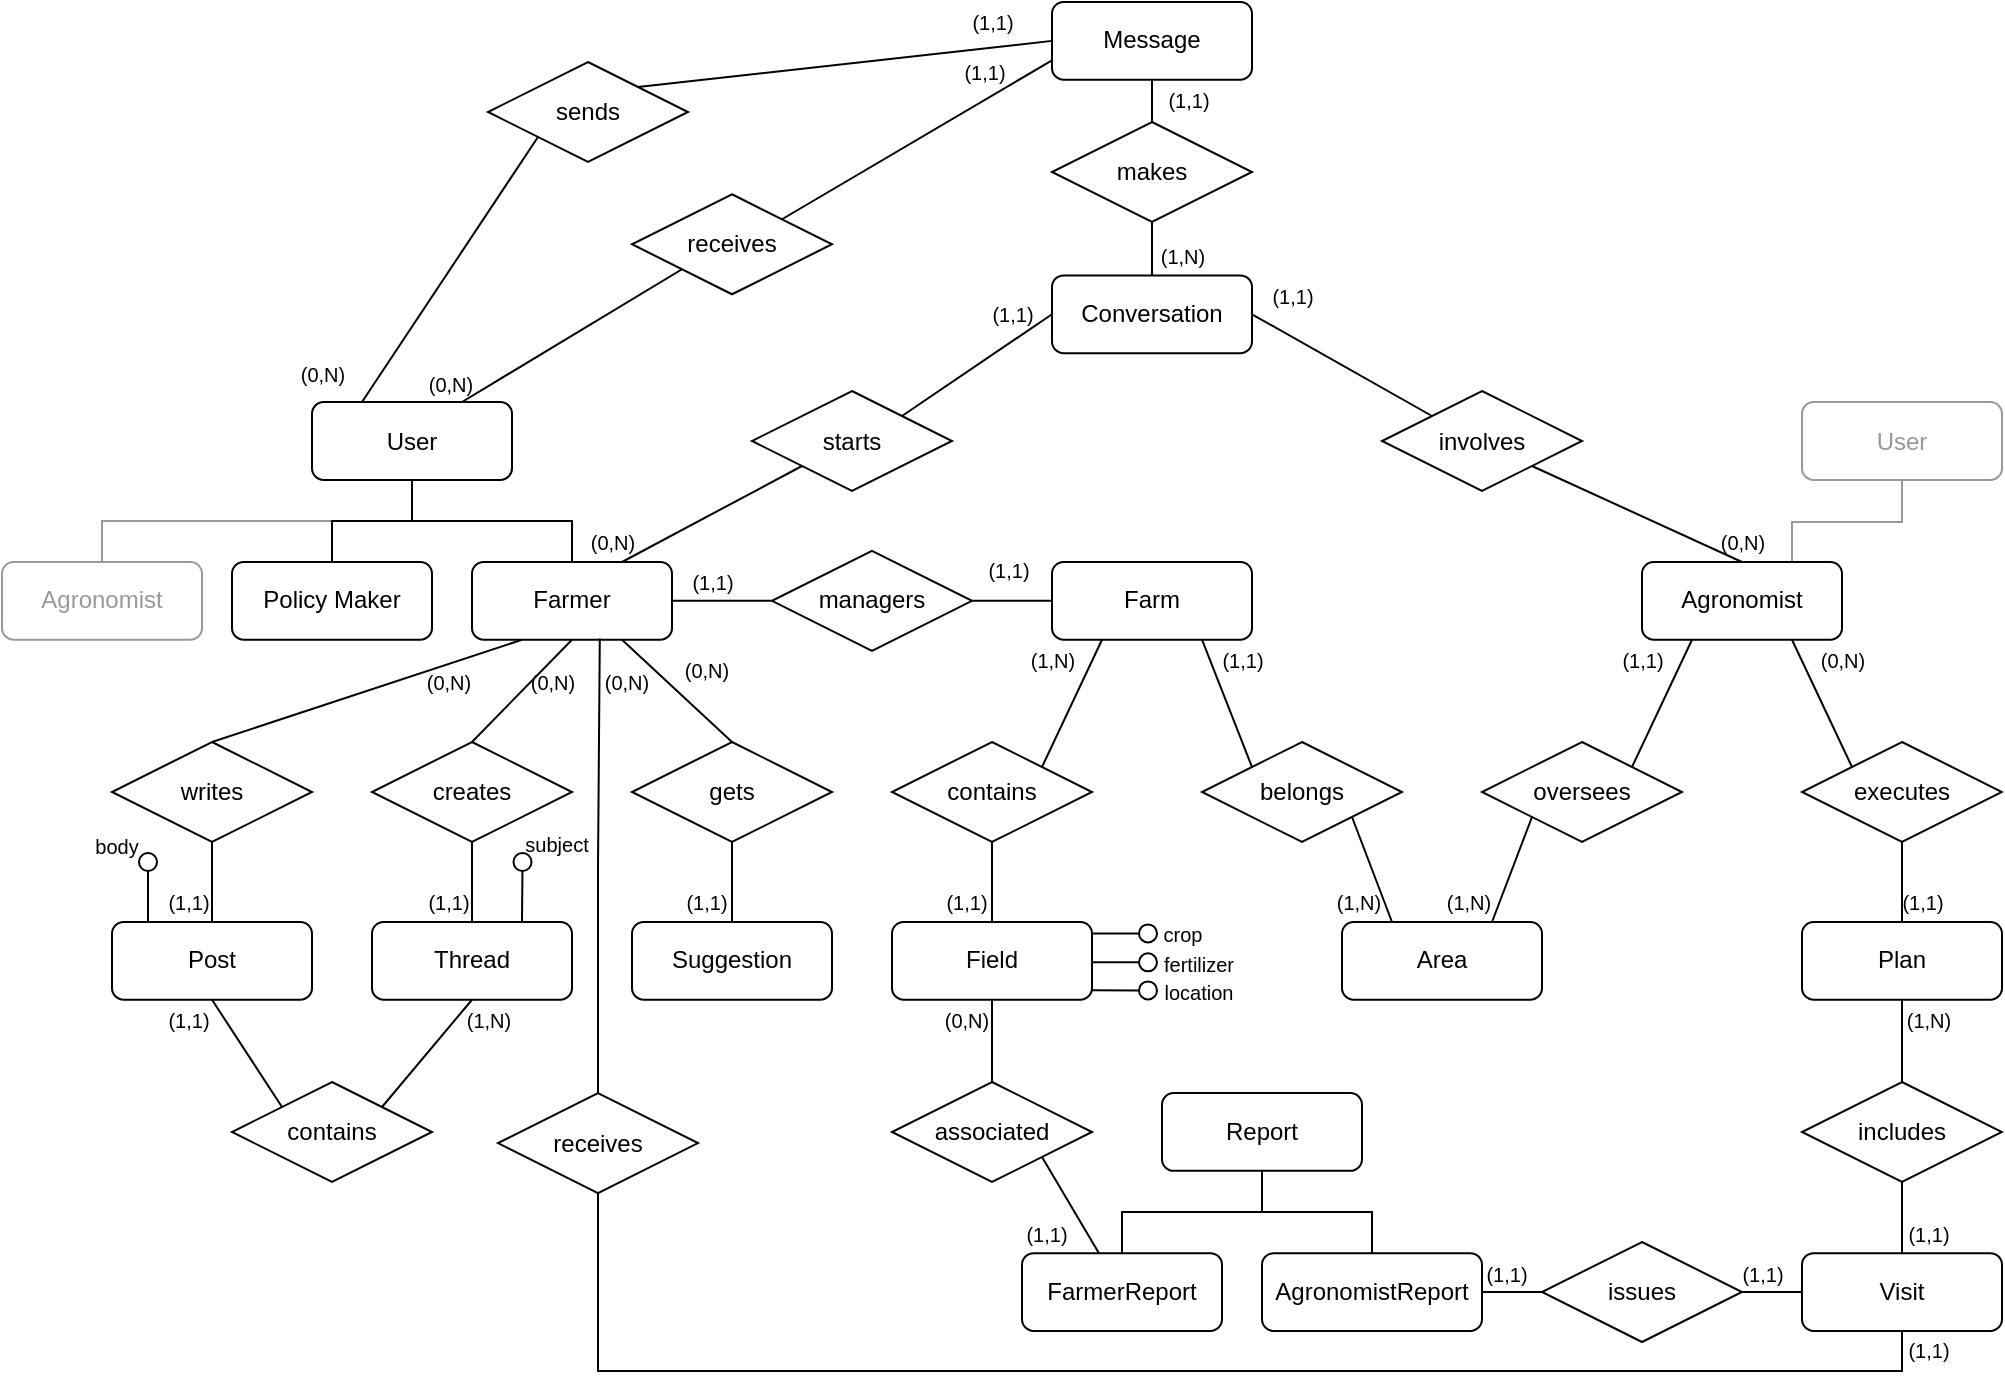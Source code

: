 <mxfile version="16.2.4" type="device"><diagram id="R2lEEEUBdFMjLlhIrx00" name="Page-1"><mxGraphModel dx="738" dy="392" grid="1" gridSize="10" guides="1" tooltips="1" connect="1" arrows="1" fold="1" page="1" pageScale="1" pageWidth="850" pageHeight="1100" math="0" shadow="0" extFonts="Permanent Marker^https://fonts.googleapis.com/css?family=Permanent+Marker"><root><mxCell id="0"/><mxCell id="1" parent="0"/><mxCell id="obGvHLGeZ5eo1tl5hsYv-58" style="edgeStyle=none;rounded=0;orthogonalLoop=1;jettySize=auto;html=1;exitX=1;exitY=0;exitDx=0;exitDy=0;entryX=0;entryY=0.5;entryDx=0;entryDy=0;fontSize=14;endArrow=none;endFill=0;" parent="1" source="obGvHLGeZ5eo1tl5hsYv-5" target="obGvHLGeZ5eo1tl5hsYv-16" edge="1"><mxGeometry relative="1" as="geometry"/></mxCell><mxCell id="obGvHLGeZ5eo1tl5hsYv-5" value="sends" style="shape=rhombus;perimeter=rhombusPerimeter;whiteSpace=wrap;html=1;align=center;rounded=0;" parent="1" vertex="1"><mxGeometry x="260" y="50" width="100" height="50" as="geometry"/></mxCell><mxCell id="obGvHLGeZ5eo1tl5hsYv-13" value="Policy Maker" style="rounded=1;whiteSpace=wrap;html=1;strokeWidth=1;" parent="1" vertex="1"><mxGeometry x="132" y="300" width="100" height="38.87" as="geometry"/></mxCell><mxCell id="obGvHLGeZ5eo1tl5hsYv-49" style="rounded=0;orthogonalLoop=1;jettySize=auto;html=1;exitX=0.25;exitY=1;exitDx=0;exitDy=0;entryX=0.5;entryY=0;entryDx=0;entryDy=0;fontSize=14;endArrow=none;endFill=0;" parent="1" source="obGvHLGeZ5eo1tl5hsYv-14" target="obGvHLGeZ5eo1tl5hsYv-45" edge="1"><mxGeometry relative="1" as="geometry"/></mxCell><mxCell id="obGvHLGeZ5eo1tl5hsYv-51" style="edgeStyle=none;rounded=0;orthogonalLoop=1;jettySize=auto;html=1;exitX=0.5;exitY=1;exitDx=0;exitDy=0;entryX=0.5;entryY=0;entryDx=0;entryDy=0;fontSize=14;endArrow=none;endFill=0;" parent="1" source="obGvHLGeZ5eo1tl5hsYv-14" target="obGvHLGeZ5eo1tl5hsYv-43" edge="1"><mxGeometry relative="1" as="geometry"/></mxCell><mxCell id="obGvHLGeZ5eo1tl5hsYv-55" style="edgeStyle=none;rounded=0;orthogonalLoop=1;jettySize=auto;html=1;exitX=0.75;exitY=1;exitDx=0;exitDy=0;entryX=0.5;entryY=0;entryDx=0;entryDy=0;fontSize=14;endArrow=none;endFill=0;" parent="1" source="obGvHLGeZ5eo1tl5hsYv-14" target="obGvHLGeZ5eo1tl5hsYv-44" edge="1"><mxGeometry relative="1" as="geometry"/></mxCell><mxCell id="obGvHLGeZ5eo1tl5hsYv-62" style="edgeStyle=none;rounded=0;orthogonalLoop=1;jettySize=auto;html=1;exitX=0.75;exitY=0;exitDx=0;exitDy=0;entryX=0;entryY=1;entryDx=0;entryDy=0;fontSize=14;endArrow=none;endFill=0;" parent="1" source="obGvHLGeZ5eo1tl5hsYv-14" target="obGvHLGeZ5eo1tl5hsYv-61" edge="1"><mxGeometry relative="1" as="geometry"/></mxCell><mxCell id="obGvHLGeZ5eo1tl5hsYv-68" style="edgeStyle=none;rounded=0;orthogonalLoop=1;jettySize=auto;html=1;exitX=1;exitY=0.5;exitDx=0;exitDy=0;entryX=0;entryY=0.5;entryDx=0;entryDy=0;fontSize=14;endArrow=none;endFill=0;" parent="1" source="obGvHLGeZ5eo1tl5hsYv-14" target="obGvHLGeZ5eo1tl5hsYv-67" edge="1"><mxGeometry relative="1" as="geometry"/></mxCell><mxCell id="obGvHLGeZ5eo1tl5hsYv-14" value="Farmer" style="rounded=1;whiteSpace=wrap;html=1;strokeWidth=1;" parent="1" vertex="1"><mxGeometry x="252" y="300" width="100" height="38.87" as="geometry"/></mxCell><mxCell id="obGvHLGeZ5eo1tl5hsYv-57" style="edgeStyle=none;rounded=0;orthogonalLoop=1;jettySize=auto;html=1;exitX=0.25;exitY=0;exitDx=0;exitDy=0;entryX=0;entryY=1;entryDx=0;entryDy=0;fontSize=14;endArrow=none;endFill=0;" parent="1" source="obGvHLGeZ5eo1tl5hsYv-15" target="obGvHLGeZ5eo1tl5hsYv-5" edge="1"><mxGeometry relative="1" as="geometry"/></mxCell><mxCell id="obGvHLGeZ5eo1tl5hsYv-59" style="edgeStyle=none;rounded=0;orthogonalLoop=1;jettySize=auto;html=1;exitX=0.75;exitY=0;exitDx=0;exitDy=0;entryX=0;entryY=1;entryDx=0;entryDy=0;fontSize=14;endArrow=none;endFill=0;" parent="1" source="obGvHLGeZ5eo1tl5hsYv-15" target="obGvHLGeZ5eo1tl5hsYv-32" edge="1"><mxGeometry relative="1" as="geometry"/></mxCell><mxCell id="obGvHLGeZ5eo1tl5hsYv-15" value="User" style="rounded=1;whiteSpace=wrap;html=1;strokeWidth=1;" parent="1" vertex="1"><mxGeometry x="172" y="220" width="100" height="39" as="geometry"/></mxCell><mxCell id="obGvHLGeZ5eo1tl5hsYv-65" style="edgeStyle=none;rounded=0;orthogonalLoop=1;jettySize=auto;html=1;exitX=0.5;exitY=1;exitDx=0;exitDy=0;entryX=0.5;entryY=0;entryDx=0;entryDy=0;fontSize=14;endArrow=none;endFill=0;" parent="1" source="obGvHLGeZ5eo1tl5hsYv-16" target="obGvHLGeZ5eo1tl5hsYv-64" edge="1"><mxGeometry relative="1" as="geometry"/></mxCell><mxCell id="obGvHLGeZ5eo1tl5hsYv-16" value="Message" style="rounded=1;whiteSpace=wrap;html=1;strokeWidth=1;" parent="1" vertex="1"><mxGeometry x="542" y="20.0" width="100" height="38.87" as="geometry"/></mxCell><mxCell id="obGvHLGeZ5eo1tl5hsYv-86" style="edgeStyle=none;rounded=0;orthogonalLoop=1;jettySize=auto;html=1;exitX=1;exitY=0.5;exitDx=0;exitDy=0;entryX=0;entryY=0;entryDx=0;entryDy=0;fontSize=14;endArrow=none;endFill=0;" parent="1" source="obGvHLGeZ5eo1tl5hsYv-17" target="obGvHLGeZ5eo1tl5hsYv-33" edge="1"><mxGeometry relative="1" as="geometry"/></mxCell><mxCell id="obGvHLGeZ5eo1tl5hsYv-17" value="Conversation" style="rounded=1;whiteSpace=wrap;html=1;strokeWidth=1;" parent="1" vertex="1"><mxGeometry x="542" y="156.695" width="100" height="38.87" as="geometry"/></mxCell><mxCell id="obGvHLGeZ5eo1tl5hsYv-70" style="edgeStyle=none;rounded=0;orthogonalLoop=1;jettySize=auto;html=1;exitX=0.75;exitY=1;exitDx=0;exitDy=0;entryX=0;entryY=0;entryDx=0;entryDy=0;fontSize=14;endArrow=none;endFill=0;" parent="1" source="obGvHLGeZ5eo1tl5hsYv-18" target="obGvHLGeZ5eo1tl5hsYv-38" edge="1"><mxGeometry relative="1" as="geometry"/></mxCell><mxCell id="obGvHLGeZ5eo1tl5hsYv-72" style="edgeStyle=none;rounded=0;orthogonalLoop=1;jettySize=auto;html=1;exitX=0.25;exitY=1;exitDx=0;exitDy=0;entryX=1;entryY=0;entryDx=0;entryDy=0;fontSize=14;endArrow=none;endFill=0;" parent="1" source="obGvHLGeZ5eo1tl5hsYv-18" target="obGvHLGeZ5eo1tl5hsYv-41" edge="1"><mxGeometry relative="1" as="geometry"/></mxCell><mxCell id="obGvHLGeZ5eo1tl5hsYv-18" value="Farm" style="rounded=1;whiteSpace=wrap;html=1;strokeWidth=1;" parent="1" vertex="1"><mxGeometry x="542" y="300" width="100" height="38.87" as="geometry"/></mxCell><mxCell id="obGvHLGeZ5eo1tl5hsYv-91" value="" style="edgeStyle=none;rounded=0;orthogonalLoop=1;jettySize=auto;html=1;fontSize=14;endArrow=none;endFill=0;entryX=0.5;entryY=1;entryDx=0;entryDy=0;" parent="1" source="obGvHLGeZ5eo1tl5hsYv-19" target="obGvHLGeZ5eo1tl5hsYv-44" edge="1"><mxGeometry relative="1" as="geometry"/></mxCell><mxCell id="obGvHLGeZ5eo1tl5hsYv-19" value="Suggestion" style="rounded=1;whiteSpace=wrap;html=1;strokeWidth=1;" parent="1" vertex="1"><mxGeometry x="332" y="480" width="100" height="38.87" as="geometry"/></mxCell><mxCell id="1xcKWh2bM9oHmt0mr7ft-13" style="edgeStyle=orthogonalEdgeStyle;rounded=0;orthogonalLoop=1;jettySize=auto;html=1;exitX=0.75;exitY=0;exitDx=0;exitDy=0;endArrow=oval;endFill=0;endSize=9;" parent="1" source="obGvHLGeZ5eo1tl5hsYv-20" edge="1"><mxGeometry relative="1" as="geometry"><mxPoint x="277.25" y="450" as="targetPoint"/></mxGeometry></mxCell><mxCell id="obGvHLGeZ5eo1tl5hsYv-20" value="Thread" style="rounded=1;whiteSpace=wrap;html=1;strokeWidth=1;" parent="1" vertex="1"><mxGeometry x="202" y="480" width="100" height="38.87" as="geometry"/></mxCell><mxCell id="obGvHLGeZ5eo1tl5hsYv-52" style="edgeStyle=none;rounded=0;orthogonalLoop=1;jettySize=auto;html=1;exitX=0.5;exitY=1;exitDx=0;exitDy=0;entryX=0;entryY=0;entryDx=0;entryDy=0;fontSize=14;endArrow=none;endFill=0;" parent="1" source="obGvHLGeZ5eo1tl5hsYv-21" target="obGvHLGeZ5eo1tl5hsYv-46" edge="1"><mxGeometry relative="1" as="geometry"/></mxCell><mxCell id="1xcKWh2bM9oHmt0mr7ft-10" style="edgeStyle=orthogonalEdgeStyle;rounded=0;orthogonalLoop=1;jettySize=auto;html=1;exitX=0.136;exitY=0.031;exitDx=0;exitDy=0;endArrow=oval;endFill=0;endSize=9;exitPerimeter=0;" parent="1" source="obGvHLGeZ5eo1tl5hsYv-21" edge="1"><mxGeometry relative="1" as="geometry"><mxPoint x="90" y="450" as="targetPoint"/></mxGeometry></mxCell><mxCell id="obGvHLGeZ5eo1tl5hsYv-21" value="Post" style="rounded=1;whiteSpace=wrap;html=1;strokeWidth=1;" parent="1" vertex="1"><mxGeometry x="72" y="480" width="100" height="38.87" as="geometry"/></mxCell><mxCell id="obGvHLGeZ5eo1tl5hsYv-74" style="edgeStyle=none;rounded=0;orthogonalLoop=1;jettySize=auto;html=1;exitX=0.5;exitY=1;exitDx=0;exitDy=0;fontSize=14;endArrow=none;endFill=0;" parent="1" source="obGvHLGeZ5eo1tl5hsYv-22" target="obGvHLGeZ5eo1tl5hsYv-42" edge="1"><mxGeometry relative="1" as="geometry"/></mxCell><mxCell id="1xcKWh2bM9oHmt0mr7ft-2" style="edgeStyle=orthogonalEdgeStyle;rounded=0;orthogonalLoop=1;jettySize=auto;html=1;exitX=1;exitY=0.25;exitDx=0;exitDy=0;endArrow=oval;endFill=0;endSize=9;" parent="1" edge="1"><mxGeometry relative="1" as="geometry"><mxPoint x="590.0" y="486.043" as="targetPoint"/><mxPoint x="562" y="485.717" as="sourcePoint"/></mxGeometry></mxCell><mxCell id="1xcKWh2bM9oHmt0mr7ft-3" style="edgeStyle=orthogonalEdgeStyle;rounded=0;orthogonalLoop=1;jettySize=auto;html=1;exitX=1;exitY=0.75;exitDx=0;exitDy=0;endArrow=oval;endFill=0;endSize=9;" parent="1" edge="1"><mxGeometry relative="1" as="geometry"><mxPoint x="590.0" y="500.174" as="targetPoint"/><mxPoint x="562" y="500.152" as="sourcePoint"/></mxGeometry></mxCell><mxCell id="1xcKWh2bM9oHmt0mr7ft-16" style="edgeStyle=orthogonalEdgeStyle;rounded=0;orthogonalLoop=1;jettySize=auto;html=1;exitX=1;exitY=0.75;exitDx=0;exitDy=0;endArrow=oval;endFill=0;endSize=9;" parent="1" edge="1"><mxGeometry relative="1" as="geometry"><mxPoint x="562" y="514.152" as="sourcePoint"/><mxPoint x="590" y="514" as="targetPoint"/></mxGeometry></mxCell><mxCell id="obGvHLGeZ5eo1tl5hsYv-22" value="Field" style="rounded=1;whiteSpace=wrap;html=1;strokeWidth=1;" parent="1" vertex="1"><mxGeometry x="462" y="480" width="100" height="38.87" as="geometry"/></mxCell><mxCell id="obGvHLGeZ5eo1tl5hsYv-76" style="edgeStyle=orthogonalEdgeStyle;rounded=0;orthogonalLoop=1;jettySize=auto;html=1;exitX=0.5;exitY=1;exitDx=0;exitDy=0;entryX=0.5;entryY=0;entryDx=0;entryDy=0;fontSize=14;endArrow=none;endFill=0;" parent="1" source="obGvHLGeZ5eo1tl5hsYv-23" target="obGvHLGeZ5eo1tl5hsYv-28" edge="1"><mxGeometry relative="1" as="geometry"/></mxCell><mxCell id="obGvHLGeZ5eo1tl5hsYv-77" style="edgeStyle=orthogonalEdgeStyle;rounded=0;orthogonalLoop=1;jettySize=auto;html=1;exitX=0.5;exitY=1;exitDx=0;exitDy=0;entryX=0.5;entryY=0;entryDx=0;entryDy=0;fontSize=14;endArrow=none;endFill=0;" parent="1" source="obGvHLGeZ5eo1tl5hsYv-23" target="obGvHLGeZ5eo1tl5hsYv-29" edge="1"><mxGeometry relative="1" as="geometry"/></mxCell><mxCell id="obGvHLGeZ5eo1tl5hsYv-23" value="Report" style="rounded=1;whiteSpace=wrap;html=1;strokeWidth=1;" parent="1" vertex="1"><mxGeometry x="597" y="565.56" width="100" height="38.87" as="geometry"/></mxCell><mxCell id="obGvHLGeZ5eo1tl5hsYv-84" style="edgeStyle=none;rounded=0;orthogonalLoop=1;jettySize=auto;html=1;exitX=0.75;exitY=0;exitDx=0;exitDy=0;entryX=0;entryY=1;entryDx=0;entryDy=0;fontSize=14;endArrow=none;endFill=0;" parent="1" source="obGvHLGeZ5eo1tl5hsYv-24" target="obGvHLGeZ5eo1tl5hsYv-34" edge="1"><mxGeometry relative="1" as="geometry"/></mxCell><mxCell id="obGvHLGeZ5eo1tl5hsYv-24" value="Area" style="rounded=1;whiteSpace=wrap;html=1;strokeWidth=1;" parent="1" vertex="1"><mxGeometry x="687" y="480" width="100" height="38.87" as="geometry"/></mxCell><mxCell id="obGvHLGeZ5eo1tl5hsYv-82" style="edgeStyle=none;rounded=0;orthogonalLoop=1;jettySize=auto;html=1;exitX=0.75;exitY=1;exitDx=0;exitDy=0;entryX=0;entryY=0;entryDx=0;entryDy=0;fontSize=14;endArrow=none;endFill=0;" parent="1" source="obGvHLGeZ5eo1tl5hsYv-25" target="obGvHLGeZ5eo1tl5hsYv-35" edge="1"><mxGeometry relative="1" as="geometry"/></mxCell><mxCell id="obGvHLGeZ5eo1tl5hsYv-95" style="edgeStyle=orthogonalEdgeStyle;rounded=0;orthogonalLoop=1;jettySize=auto;html=1;exitX=0.75;exitY=0;exitDx=0;exitDy=0;entryX=0.5;entryY=1;entryDx=0;entryDy=0;fontSize=14;fontColor=#999999;endArrow=none;endFill=0;strokeColor=#999999;" parent="1" source="obGvHLGeZ5eo1tl5hsYv-25" target="obGvHLGeZ5eo1tl5hsYv-94" edge="1"><mxGeometry relative="1" as="geometry"><Array as="points"><mxPoint x="912" y="280"/><mxPoint x="967" y="280"/></Array></mxGeometry></mxCell><mxCell id="obGvHLGeZ5eo1tl5hsYv-25" value="Agronomist" style="rounded=1;whiteSpace=wrap;html=1;strokeWidth=1;" parent="1" vertex="1"><mxGeometry x="837" y="300" width="100" height="38.87" as="geometry"/></mxCell><mxCell id="obGvHLGeZ5eo1tl5hsYv-80" style="edgeStyle=none;rounded=0;orthogonalLoop=1;jettySize=auto;html=1;exitX=0.5;exitY=1;exitDx=0;exitDy=0;entryX=0.5;entryY=0;entryDx=0;entryDy=0;fontSize=14;endArrow=none;endFill=0;" parent="1" source="obGvHLGeZ5eo1tl5hsYv-26" target="obGvHLGeZ5eo1tl5hsYv-36" edge="1"><mxGeometry relative="1" as="geometry"/></mxCell><mxCell id="obGvHLGeZ5eo1tl5hsYv-26" value="Plan" style="rounded=1;whiteSpace=wrap;html=1;strokeWidth=1;" parent="1" vertex="1"><mxGeometry x="917" y="480" width="100" height="38.87" as="geometry"/></mxCell><mxCell id="obGvHLGeZ5eo1tl5hsYv-112" style="edgeStyle=orthogonalEdgeStyle;rounded=0;orthogonalLoop=1;jettySize=auto;html=1;exitX=0.5;exitY=0;exitDx=0;exitDy=0;entryX=0.639;entryY=0.985;entryDx=0;entryDy=0;entryPerimeter=0;fontSize=10;fontColor=#000000;endArrow=none;endFill=0;strokeColor=#000000;startArrow=none;" parent="1" source="obGvHLGeZ5eo1tl5hsYv-113" target="obGvHLGeZ5eo1tl5hsYv-14" edge="1"><mxGeometry relative="1" as="geometry"/></mxCell><mxCell id="obGvHLGeZ5eo1tl5hsYv-27" value="Visit" style="rounded=1;whiteSpace=wrap;html=1;strokeWidth=1;" parent="1" vertex="1"><mxGeometry x="917" y="645.57" width="100" height="38.87" as="geometry"/></mxCell><mxCell id="obGvHLGeZ5eo1tl5hsYv-28" value="FarmerReport" style="rounded=1;whiteSpace=wrap;html=1;strokeWidth=1;" parent="1" vertex="1"><mxGeometry x="527" y="645.57" width="100" height="38.87" as="geometry"/></mxCell><mxCell id="obGvHLGeZ5eo1tl5hsYv-78" style="rounded=0;orthogonalLoop=1;jettySize=auto;html=1;exitX=1;exitY=0.5;exitDx=0;exitDy=0;entryX=0;entryY=0.5;entryDx=0;entryDy=0;fontSize=14;endArrow=none;endFill=0;" parent="1" source="obGvHLGeZ5eo1tl5hsYv-29" target="obGvHLGeZ5eo1tl5hsYv-37" edge="1"><mxGeometry relative="1" as="geometry"/></mxCell><mxCell id="obGvHLGeZ5eo1tl5hsYv-29" value="AgronomistReport" style="rounded=1;whiteSpace=wrap;html=1;strokeWidth=1;" parent="1" vertex="1"><mxGeometry x="647" y="645.57" width="110" height="38.87" as="geometry"/></mxCell><mxCell id="obGvHLGeZ5eo1tl5hsYv-60" style="edgeStyle=none;rounded=0;orthogonalLoop=1;jettySize=auto;html=1;exitX=1;exitY=0;exitDx=0;exitDy=0;entryX=0;entryY=0.75;entryDx=0;entryDy=0;fontSize=14;endArrow=none;endFill=0;" parent="1" source="obGvHLGeZ5eo1tl5hsYv-32" target="obGvHLGeZ5eo1tl5hsYv-16" edge="1"><mxGeometry relative="1" as="geometry"/></mxCell><mxCell id="obGvHLGeZ5eo1tl5hsYv-32" value="receives" style="shape=rhombus;perimeter=rhombusPerimeter;whiteSpace=wrap;html=1;align=center;rounded=0;" parent="1" vertex="1"><mxGeometry x="332" y="116.13" width="100" height="50" as="geometry"/></mxCell><mxCell id="obGvHLGeZ5eo1tl5hsYv-87" style="edgeStyle=none;rounded=0;orthogonalLoop=1;jettySize=auto;html=1;exitX=1;exitY=1;exitDx=0;exitDy=0;entryX=0.5;entryY=0;entryDx=0;entryDy=0;fontSize=14;endArrow=none;endFill=0;" parent="1" source="obGvHLGeZ5eo1tl5hsYv-33" target="obGvHLGeZ5eo1tl5hsYv-25" edge="1"><mxGeometry relative="1" as="geometry"/></mxCell><mxCell id="obGvHLGeZ5eo1tl5hsYv-33" value="involves" style="shape=rhombus;perimeter=rhombusPerimeter;whiteSpace=wrap;html=1;align=center;rounded=0;" parent="1" vertex="1"><mxGeometry x="707" y="214.5" width="100" height="50" as="geometry"/></mxCell><mxCell id="obGvHLGeZ5eo1tl5hsYv-85" style="edgeStyle=none;rounded=0;orthogonalLoop=1;jettySize=auto;html=1;exitX=1;exitY=0;exitDx=0;exitDy=0;entryX=0.25;entryY=1;entryDx=0;entryDy=0;fontSize=14;endArrow=none;endFill=0;" parent="1" source="obGvHLGeZ5eo1tl5hsYv-34" target="obGvHLGeZ5eo1tl5hsYv-25" edge="1"><mxGeometry relative="1" as="geometry"/></mxCell><mxCell id="obGvHLGeZ5eo1tl5hsYv-34" value="oversees" style="shape=rhombus;perimeter=rhombusPerimeter;whiteSpace=wrap;html=1;align=center;rounded=0;" parent="1" vertex="1"><mxGeometry x="757" y="390" width="100" height="50" as="geometry"/></mxCell><mxCell id="obGvHLGeZ5eo1tl5hsYv-83" style="edgeStyle=none;rounded=0;orthogonalLoop=1;jettySize=auto;html=1;fontSize=14;endArrow=none;endFill=0;entryX=0.5;entryY=0;entryDx=0;entryDy=0;" parent="1" source="obGvHLGeZ5eo1tl5hsYv-35" target="obGvHLGeZ5eo1tl5hsYv-26" edge="1"><mxGeometry relative="1" as="geometry"/></mxCell><mxCell id="obGvHLGeZ5eo1tl5hsYv-35" value="executes" style="shape=rhombus;perimeter=rhombusPerimeter;whiteSpace=wrap;html=1;align=center;rounded=0;" parent="1" vertex="1"><mxGeometry x="917" y="390" width="100" height="50" as="geometry"/></mxCell><mxCell id="obGvHLGeZ5eo1tl5hsYv-81" style="edgeStyle=none;rounded=0;orthogonalLoop=1;jettySize=auto;html=1;exitX=0.5;exitY=1;exitDx=0;exitDy=0;fontSize=14;endArrow=none;endFill=0;" parent="1" source="obGvHLGeZ5eo1tl5hsYv-36" target="obGvHLGeZ5eo1tl5hsYv-27" edge="1"><mxGeometry relative="1" as="geometry"/></mxCell><mxCell id="obGvHLGeZ5eo1tl5hsYv-36" value="includes" style="shape=rhombus;perimeter=rhombusPerimeter;whiteSpace=wrap;html=1;align=center;rounded=0;" parent="1" vertex="1"><mxGeometry x="917" y="560" width="100" height="50" as="geometry"/></mxCell><mxCell id="obGvHLGeZ5eo1tl5hsYv-79" style="edgeStyle=none;rounded=0;orthogonalLoop=1;jettySize=auto;html=1;exitX=1;exitY=0.5;exitDx=0;exitDy=0;fontSize=14;endArrow=none;endFill=0;entryX=0;entryY=0.5;entryDx=0;entryDy=0;" parent="1" source="obGvHLGeZ5eo1tl5hsYv-37" target="obGvHLGeZ5eo1tl5hsYv-27" edge="1"><mxGeometry relative="1" as="geometry"><mxPoint x="1072" y="665.57" as="targetPoint"/></mxGeometry></mxCell><mxCell id="obGvHLGeZ5eo1tl5hsYv-37" value="issues" style="shape=rhombus;perimeter=rhombusPerimeter;whiteSpace=wrap;html=1;align=center;rounded=0;" parent="1" vertex="1"><mxGeometry x="787" y="640.005" width="100" height="50" as="geometry"/></mxCell><mxCell id="obGvHLGeZ5eo1tl5hsYv-71" style="edgeStyle=none;rounded=0;orthogonalLoop=1;jettySize=auto;html=1;exitX=1;exitY=1;exitDx=0;exitDy=0;entryX=0.25;entryY=0;entryDx=0;entryDy=0;fontSize=14;endArrow=none;endFill=0;" parent="1" source="obGvHLGeZ5eo1tl5hsYv-38" target="obGvHLGeZ5eo1tl5hsYv-24" edge="1"><mxGeometry relative="1" as="geometry"/></mxCell><mxCell id="obGvHLGeZ5eo1tl5hsYv-38" value="belongs" style="shape=rhombus;perimeter=rhombusPerimeter;whiteSpace=wrap;html=1;align=center;rounded=0;" parent="1" vertex="1"><mxGeometry x="617" y="390" width="100" height="50" as="geometry"/></mxCell><mxCell id="obGvHLGeZ5eo1tl5hsYv-73" style="edgeStyle=none;rounded=0;orthogonalLoop=1;jettySize=auto;html=1;exitX=0.5;exitY=1;exitDx=0;exitDy=0;entryX=0.5;entryY=0;entryDx=0;entryDy=0;fontSize=14;endArrow=none;endFill=0;" parent="1" source="obGvHLGeZ5eo1tl5hsYv-41" target="obGvHLGeZ5eo1tl5hsYv-22" edge="1"><mxGeometry relative="1" as="geometry"/></mxCell><mxCell id="obGvHLGeZ5eo1tl5hsYv-41" value="contains" style="shape=rhombus;perimeter=rhombusPerimeter;whiteSpace=wrap;html=1;align=center;rounded=0;" parent="1" vertex="1"><mxGeometry x="462" y="390" width="100" height="50" as="geometry"/></mxCell><mxCell id="obGvHLGeZ5eo1tl5hsYv-75" style="edgeStyle=none;rounded=0;orthogonalLoop=1;jettySize=auto;html=1;exitX=1;exitY=1;exitDx=0;exitDy=0;fontSize=14;endArrow=none;endFill=0;" parent="1" source="obGvHLGeZ5eo1tl5hsYv-42" target="obGvHLGeZ5eo1tl5hsYv-28" edge="1"><mxGeometry relative="1" as="geometry"/></mxCell><mxCell id="obGvHLGeZ5eo1tl5hsYv-42" value="associated" style="shape=rhombus;perimeter=rhombusPerimeter;whiteSpace=wrap;html=1;align=center;rounded=0;" parent="1" vertex="1"><mxGeometry x="462" y="560" width="100" height="50" as="geometry"/></mxCell><mxCell id="obGvHLGeZ5eo1tl5hsYv-54" style="edgeStyle=none;rounded=0;orthogonalLoop=1;jettySize=auto;html=1;exitX=0.5;exitY=1;exitDx=0;exitDy=0;entryX=0.5;entryY=0;entryDx=0;entryDy=0;fontSize=14;endArrow=none;endFill=0;" parent="1" source="obGvHLGeZ5eo1tl5hsYv-43" target="obGvHLGeZ5eo1tl5hsYv-20" edge="1"><mxGeometry relative="1" as="geometry"/></mxCell><mxCell id="obGvHLGeZ5eo1tl5hsYv-43" value="creates" style="shape=rhombus;perimeter=rhombusPerimeter;whiteSpace=wrap;html=1;align=center;rounded=0;" parent="1" vertex="1"><mxGeometry x="202" y="390" width="100" height="50" as="geometry"/></mxCell><mxCell id="obGvHLGeZ5eo1tl5hsYv-44" value="gets" style="shape=rhombus;perimeter=rhombusPerimeter;whiteSpace=wrap;html=1;align=center;rounded=0;" parent="1" vertex="1"><mxGeometry x="332" y="390" width="100" height="50" as="geometry"/></mxCell><mxCell id="obGvHLGeZ5eo1tl5hsYv-50" style="edgeStyle=none;rounded=0;orthogonalLoop=1;jettySize=auto;html=1;exitX=0.5;exitY=1;exitDx=0;exitDy=0;entryX=0.5;entryY=0;entryDx=0;entryDy=0;fontSize=14;endArrow=none;endFill=0;" parent="1" source="obGvHLGeZ5eo1tl5hsYv-45" target="obGvHLGeZ5eo1tl5hsYv-21" edge="1"><mxGeometry relative="1" as="geometry"/></mxCell><mxCell id="obGvHLGeZ5eo1tl5hsYv-45" value="writes" style="shape=rhombus;perimeter=rhombusPerimeter;whiteSpace=wrap;html=1;align=center;rounded=0;" parent="1" vertex="1"><mxGeometry x="72" y="390" width="100" height="50" as="geometry"/></mxCell><mxCell id="obGvHLGeZ5eo1tl5hsYv-53" style="edgeStyle=none;rounded=0;orthogonalLoop=1;jettySize=auto;html=1;exitX=1;exitY=0;exitDx=0;exitDy=0;entryX=0.5;entryY=1;entryDx=0;entryDy=0;fontSize=14;endArrow=none;endFill=0;" parent="1" source="obGvHLGeZ5eo1tl5hsYv-46" target="obGvHLGeZ5eo1tl5hsYv-20" edge="1"><mxGeometry relative="1" as="geometry"/></mxCell><mxCell id="obGvHLGeZ5eo1tl5hsYv-46" value="contains" style="shape=rhombus;perimeter=rhombusPerimeter;whiteSpace=wrap;html=1;align=center;rounded=0;" parent="1" vertex="1"><mxGeometry x="132" y="560" width="100" height="50" as="geometry"/></mxCell><mxCell id="obGvHLGeZ5eo1tl5hsYv-63" style="edgeStyle=none;rounded=0;orthogonalLoop=1;jettySize=auto;html=1;exitX=1;exitY=0;exitDx=0;exitDy=0;entryX=0;entryY=0.5;entryDx=0;entryDy=0;fontSize=14;endArrow=none;endFill=0;" parent="1" source="obGvHLGeZ5eo1tl5hsYv-61" target="obGvHLGeZ5eo1tl5hsYv-17" edge="1"><mxGeometry relative="1" as="geometry"/></mxCell><mxCell id="obGvHLGeZ5eo1tl5hsYv-61" value="starts" style="shape=rhombus;perimeter=rhombusPerimeter;whiteSpace=wrap;html=1;align=center;rounded=0;" parent="1" vertex="1"><mxGeometry x="392" y="214.5" width="100" height="50" as="geometry"/></mxCell><mxCell id="obGvHLGeZ5eo1tl5hsYv-66" style="edgeStyle=none;rounded=0;orthogonalLoop=1;jettySize=auto;html=1;exitX=0.5;exitY=1;exitDx=0;exitDy=0;entryX=0.5;entryY=0;entryDx=0;entryDy=0;fontSize=14;endArrow=none;endFill=0;" parent="1" source="obGvHLGeZ5eo1tl5hsYv-64" target="obGvHLGeZ5eo1tl5hsYv-17" edge="1"><mxGeometry relative="1" as="geometry"/></mxCell><mxCell id="obGvHLGeZ5eo1tl5hsYv-64" value="makes" style="shape=rhombus;perimeter=rhombusPerimeter;whiteSpace=wrap;html=1;align=center;rounded=0;" parent="1" vertex="1"><mxGeometry x="542" y="80" width="100" height="50" as="geometry"/></mxCell><mxCell id="obGvHLGeZ5eo1tl5hsYv-69" style="edgeStyle=none;rounded=0;orthogonalLoop=1;jettySize=auto;html=1;exitX=1;exitY=0.5;exitDx=0;exitDy=0;entryX=0;entryY=0.5;entryDx=0;entryDy=0;fontSize=14;endArrow=none;endFill=0;" parent="1" source="obGvHLGeZ5eo1tl5hsYv-67" target="obGvHLGeZ5eo1tl5hsYv-18" edge="1"><mxGeometry relative="1" as="geometry"/></mxCell><mxCell id="obGvHLGeZ5eo1tl5hsYv-67" value="managers" style="shape=rhombus;perimeter=rhombusPerimeter;whiteSpace=wrap;html=1;align=center;rounded=0;" parent="1" vertex="1"><mxGeometry x="402" y="294.435" width="100" height="50" as="geometry"/></mxCell><mxCell id="obGvHLGeZ5eo1tl5hsYv-93" style="edgeStyle=orthogonalEdgeStyle;rounded=0;orthogonalLoop=1;jettySize=auto;html=1;exitX=0.5;exitY=0;exitDx=0;exitDy=0;entryX=0.5;entryY=1;entryDx=0;entryDy=0;fontSize=14;endArrow=none;endFill=0;strokeColor=#999999;" parent="1" source="obGvHLGeZ5eo1tl5hsYv-92" target="obGvHLGeZ5eo1tl5hsYv-15" edge="1"><mxGeometry relative="1" as="geometry"/></mxCell><mxCell id="obGvHLGeZ5eo1tl5hsYv-92" value="&lt;font color=&quot;#999999&quot;&gt;Agronomist&lt;/font&gt;" style="rounded=1;whiteSpace=wrap;html=1;strokeWidth=1;strokeColor=#999999;" parent="1" vertex="1"><mxGeometry x="17" y="300" width="100" height="38.87" as="geometry"/></mxCell><mxCell id="obGvHLGeZ5eo1tl5hsYv-48" style="edgeStyle=orthogonalEdgeStyle;rounded=0;orthogonalLoop=1;jettySize=auto;html=1;exitX=0.5;exitY=1;exitDx=0;exitDy=0;entryX=0.5;entryY=0;entryDx=0;entryDy=0;fontSize=14;endArrow=none;endFill=0;" parent="1" source="obGvHLGeZ5eo1tl5hsYv-15" target="obGvHLGeZ5eo1tl5hsYv-14" edge="1"><mxGeometry relative="1" as="geometry"/></mxCell><mxCell id="obGvHLGeZ5eo1tl5hsYv-47" style="edgeStyle=orthogonalEdgeStyle;rounded=0;orthogonalLoop=1;jettySize=auto;html=1;exitX=0.5;exitY=1;exitDx=0;exitDy=0;entryX=0.5;entryY=0;entryDx=0;entryDy=0;fontSize=14;endArrow=none;endFill=0;" parent="1" source="obGvHLGeZ5eo1tl5hsYv-15" target="obGvHLGeZ5eo1tl5hsYv-13" edge="1"><mxGeometry relative="1" as="geometry"/></mxCell><mxCell id="obGvHLGeZ5eo1tl5hsYv-94" value="&lt;font color=&quot;#999999&quot;&gt;User&lt;/font&gt;" style="rounded=1;whiteSpace=wrap;html=1;strokeWidth=1;strokeColor=#999999;" parent="1" vertex="1"><mxGeometry x="917" y="220" width="100" height="39" as="geometry"/></mxCell><mxCell id="obGvHLGeZ5eo1tl5hsYv-96" value="(0,N)" style="text;html=1;align=center;verticalAlign=middle;resizable=0;points=[];autosize=1;strokeColor=none;fillColor=none;fontSize=10;fontColor=#000000;" parent="1" vertex="1"><mxGeometry x="157" y="195.56" width="40" height="20" as="geometry"/></mxCell><mxCell id="obGvHLGeZ5eo1tl5hsYv-97" value="(0,N)" style="text;html=1;align=center;verticalAlign=middle;resizable=0;points=[];autosize=1;strokeColor=none;fillColor=none;fontSize=10;fontColor=#000000;" parent="1" vertex="1"><mxGeometry x="221" y="201" width="40" height="20" as="geometry"/></mxCell><mxCell id="obGvHLGeZ5eo1tl5hsYv-98" value="(1,1)" style="text;html=1;align=center;verticalAlign=middle;resizable=0;points=[];autosize=1;strokeColor=none;fillColor=none;fontSize=10;fontColor=#000000;" parent="1" vertex="1"><mxGeometry x="492" y="20" width="40" height="20" as="geometry"/></mxCell><mxCell id="obGvHLGeZ5eo1tl5hsYv-99" value="(1,1)" style="text;html=1;align=center;verticalAlign=middle;resizable=0;points=[];autosize=1;strokeColor=none;fillColor=none;fontSize=10;fontColor=#000000;" parent="1" vertex="1"><mxGeometry x="488" y="45" width="40" height="20" as="geometry"/></mxCell><mxCell id="obGvHLGeZ5eo1tl5hsYv-101" value="(1,1)" style="text;html=1;align=center;verticalAlign=middle;resizable=0;points=[];autosize=1;strokeColor=none;fillColor=none;fontSize=10;fontColor=#000000;" parent="1" vertex="1"><mxGeometry x="502" y="166.13" width="40" height="20" as="geometry"/></mxCell><mxCell id="obGvHLGeZ5eo1tl5hsYv-104" value="(0,N)" style="text;html=1;align=center;verticalAlign=middle;resizable=0;points=[];autosize=1;strokeColor=none;fillColor=none;fontSize=10;fontColor=#000000;" parent="1" vertex="1"><mxGeometry x="302" y="280" width="40" height="20" as="geometry"/></mxCell><mxCell id="obGvHLGeZ5eo1tl5hsYv-105" value="(1,1)" style="text;html=1;align=center;verticalAlign=middle;resizable=0;points=[];autosize=1;strokeColor=none;fillColor=none;fontSize=10;fontColor=#000000;" parent="1" vertex="1"><mxGeometry x="90" y="460" width="40" height="20" as="geometry"/></mxCell><mxCell id="obGvHLGeZ5eo1tl5hsYv-106" value="(1,1)" style="text;html=1;align=center;verticalAlign=middle;resizable=0;points=[];autosize=1;strokeColor=none;fillColor=none;fontSize=10;fontColor=#000000;" parent="1" vertex="1"><mxGeometry x="220" y="460" width="40" height="20" as="geometry"/></mxCell><mxCell id="obGvHLGeZ5eo1tl5hsYv-107" value="(1,1)" style="text;html=1;align=center;verticalAlign=middle;resizable=0;points=[];autosize=1;strokeColor=none;fillColor=none;fontSize=10;fontColor=#000000;" parent="1" vertex="1"><mxGeometry x="349" y="460" width="40" height="20" as="geometry"/></mxCell><mxCell id="obGvHLGeZ5eo1tl5hsYv-109" value="(0,N)" style="text;html=1;align=center;verticalAlign=middle;resizable=0;points=[];autosize=1;strokeColor=none;fillColor=none;fontSize=10;fontColor=#000000;" parent="1" vertex="1"><mxGeometry x="220" y="350" width="40" height="20" as="geometry"/></mxCell><mxCell id="obGvHLGeZ5eo1tl5hsYv-110" value="(0,N)" style="text;html=1;align=center;verticalAlign=middle;resizable=0;points=[];autosize=1;strokeColor=none;fillColor=none;fontSize=10;fontColor=#000000;" parent="1" vertex="1"><mxGeometry x="272" y="350" width="40" height="20" as="geometry"/></mxCell><mxCell id="obGvHLGeZ5eo1tl5hsYv-111" value="(0,N)" style="text;html=1;align=center;verticalAlign=middle;resizable=0;points=[];autosize=1;strokeColor=none;fillColor=none;fontSize=10;fontColor=#000000;" parent="1" vertex="1"><mxGeometry x="349" y="344.44" width="40" height="20" as="geometry"/></mxCell><mxCell id="obGvHLGeZ5eo1tl5hsYv-113" value="receives" style="shape=rhombus;perimeter=rhombusPerimeter;whiteSpace=wrap;html=1;align=center;rounded=0;" parent="1" vertex="1"><mxGeometry x="265" y="565.56" width="100" height="50" as="geometry"/></mxCell><mxCell id="obGvHLGeZ5eo1tl5hsYv-114" value="" style="edgeStyle=orthogonalEdgeStyle;rounded=0;orthogonalLoop=1;jettySize=auto;html=1;exitX=0.5;exitY=1;exitDx=0;exitDy=0;entryX=0.5;entryY=1;entryDx=0;entryDy=0;fontSize=10;fontColor=#000000;endArrow=none;endFill=0;strokeColor=#000000;" parent="1" source="obGvHLGeZ5eo1tl5hsYv-27" target="obGvHLGeZ5eo1tl5hsYv-113" edge="1"><mxGeometry relative="1" as="geometry"><mxPoint x="967" y="684.44" as="sourcePoint"/><mxPoint x="315.9" y="338.287" as="targetPoint"/></mxGeometry></mxCell><mxCell id="obGvHLGeZ5eo1tl5hsYv-115" value="(0,N)" style="text;html=1;align=center;verticalAlign=middle;resizable=0;points=[];autosize=1;strokeColor=none;fillColor=none;fontSize=10;fontColor=#000000;" parent="1" vertex="1"><mxGeometry x="309" y="350" width="40" height="20" as="geometry"/></mxCell><mxCell id="obGvHLGeZ5eo1tl5hsYv-116" value="(1,1)" style="text;html=1;align=center;verticalAlign=middle;resizable=0;points=[];autosize=1;strokeColor=none;fillColor=none;fontSize=10;fontColor=#000000;" parent="1" vertex="1"><mxGeometry x="352" y="300" width="40" height="20" as="geometry"/></mxCell><mxCell id="obGvHLGeZ5eo1tl5hsYv-117" value="(1,1)" style="text;html=1;align=center;verticalAlign=middle;resizable=0;points=[];autosize=1;strokeColor=none;fillColor=none;fontSize=10;fontColor=#000000;" parent="1" vertex="1"><mxGeometry x="500" y="294.44" width="40" height="20" as="geometry"/></mxCell><mxCell id="obGvHLGeZ5eo1tl5hsYv-118" value="(1,N)" style="text;html=1;align=center;verticalAlign=middle;resizable=0;points=[];autosize=1;strokeColor=none;fillColor=none;fontSize=10;fontColor=#000000;" parent="1" vertex="1"><mxGeometry x="522" y="338.87" width="40" height="20" as="geometry"/></mxCell><mxCell id="obGvHLGeZ5eo1tl5hsYv-119" value="(1,1)" style="text;html=1;align=center;verticalAlign=middle;resizable=0;points=[];autosize=1;strokeColor=none;fillColor=none;fontSize=10;fontColor=#000000;" parent="1" vertex="1"><mxGeometry x="479" y="460" width="40" height="20" as="geometry"/></mxCell><mxCell id="obGvHLGeZ5eo1tl5hsYv-120" value="(1,1)" style="text;html=1;align=center;verticalAlign=middle;resizable=0;points=[];autosize=1;strokeColor=none;fillColor=none;fontSize=10;fontColor=#000000;" parent="1" vertex="1"><mxGeometry x="617" y="338.87" width="40" height="20" as="geometry"/></mxCell><mxCell id="obGvHLGeZ5eo1tl5hsYv-121" value="(1,N)" style="text;html=1;align=center;verticalAlign=middle;resizable=0;points=[];autosize=1;strokeColor=none;fillColor=none;fontSize=10;fontColor=#000000;" parent="1" vertex="1"><mxGeometry x="675" y="460" width="40" height="20" as="geometry"/></mxCell><mxCell id="obGvHLGeZ5eo1tl5hsYv-122" value="(1,N)" style="text;html=1;align=center;verticalAlign=middle;resizable=0;points=[];autosize=1;strokeColor=none;fillColor=none;fontSize=10;fontColor=#000000;" parent="1" vertex="1"><mxGeometry x="730" y="460" width="40" height="20" as="geometry"/></mxCell><mxCell id="obGvHLGeZ5eo1tl5hsYv-123" value="(1,1)" style="text;html=1;align=center;verticalAlign=middle;resizable=0;points=[];autosize=1;strokeColor=none;fillColor=none;fontSize=10;fontColor=#000000;" parent="1" vertex="1"><mxGeometry x="817" y="338.87" width="40" height="20" as="geometry"/></mxCell><mxCell id="obGvHLGeZ5eo1tl5hsYv-124" value="(0,N)" style="text;html=1;align=center;verticalAlign=middle;resizable=0;points=[];autosize=1;strokeColor=none;fillColor=none;fontSize=10;fontColor=#000000;" parent="1" vertex="1"><mxGeometry x="867" y="280" width="40" height="20" as="geometry"/></mxCell><mxCell id="obGvHLGeZ5eo1tl5hsYv-125" value="(1,1)" style="text;html=1;align=center;verticalAlign=middle;resizable=0;points=[];autosize=1;strokeColor=none;fillColor=none;fontSize=10;fontColor=#000000;" parent="1" vertex="1"><mxGeometry x="642" y="156.7" width="40" height="20" as="geometry"/></mxCell><mxCell id="obGvHLGeZ5eo1tl5hsYv-126" value="(0,N)" style="text;html=1;align=center;verticalAlign=middle;resizable=0;points=[];autosize=1;strokeColor=none;fillColor=none;fontSize=10;fontColor=#000000;" parent="1" vertex="1"><mxGeometry x="917" y="338.87" width="40" height="20" as="geometry"/></mxCell><mxCell id="obGvHLGeZ5eo1tl5hsYv-127" value="(1,1)" style="text;html=1;align=center;verticalAlign=middle;resizable=0;points=[];autosize=1;strokeColor=none;fillColor=none;fontSize=10;fontColor=#000000;" parent="1" vertex="1"><mxGeometry x="957" y="460" width="40" height="20" as="geometry"/></mxCell><mxCell id="obGvHLGeZ5eo1tl5hsYv-128" value="(1,N)" style="text;html=1;align=center;verticalAlign=middle;resizable=0;points=[];autosize=1;strokeColor=none;fillColor=none;fontSize=10;fontColor=#000000;" parent="1" vertex="1"><mxGeometry x="960" y="518.87" width="40" height="20" as="geometry"/></mxCell><mxCell id="obGvHLGeZ5eo1tl5hsYv-129" value="(1,1)" style="text;html=1;align=center;verticalAlign=middle;resizable=0;points=[];autosize=1;strokeColor=none;fillColor=none;fontSize=10;fontColor=#000000;" parent="1" vertex="1"><mxGeometry x="960" y="625.57" width="40" height="20" as="geometry"/></mxCell><mxCell id="obGvHLGeZ5eo1tl5hsYv-130" value="(1,1)" style="text;html=1;align=center;verticalAlign=middle;resizable=0;points=[];autosize=1;strokeColor=none;fillColor=none;fontSize=10;fontColor=#000000;" parent="1" vertex="1"><mxGeometry x="749" y="645.57" width="40" height="20" as="geometry"/></mxCell><mxCell id="obGvHLGeZ5eo1tl5hsYv-131" value="(1,1)" style="text;html=1;align=center;verticalAlign=middle;resizable=0;points=[];autosize=1;strokeColor=none;fillColor=none;fontSize=10;fontColor=#000000;" parent="1" vertex="1"><mxGeometry x="877" y="645.57" width="40" height="20" as="geometry"/></mxCell><mxCell id="obGvHLGeZ5eo1tl5hsYv-132" value="(1,1)" style="text;html=1;align=center;verticalAlign=middle;resizable=0;points=[];autosize=1;strokeColor=none;fillColor=none;fontSize=10;fontColor=#000000;" parent="1" vertex="1"><mxGeometry x="960" y="684.44" width="40" height="20" as="geometry"/></mxCell><mxCell id="obGvHLGeZ5eo1tl5hsYv-133" value="(1,1)" style="text;html=1;align=center;verticalAlign=middle;resizable=0;points=[];autosize=1;strokeColor=none;fillColor=none;fontSize=10;fontColor=#000000;" parent="1" vertex="1"><mxGeometry x="90" y="518.87" width="40" height="20" as="geometry"/></mxCell><mxCell id="obGvHLGeZ5eo1tl5hsYv-134" value="(1,N)" style="text;html=1;align=center;verticalAlign=middle;resizable=0;points=[];autosize=1;strokeColor=none;fillColor=none;fontSize=10;fontColor=#000000;" parent="1" vertex="1"><mxGeometry x="240" y="518.87" width="40" height="20" as="geometry"/></mxCell><mxCell id="1xcKWh2bM9oHmt0mr7ft-4" value="crop" style="text;html=1;align=center;verticalAlign=middle;resizable=0;points=[];autosize=1;strokeColor=none;fillColor=none;fontSize=10;fontColor=#000000;" parent="1" vertex="1"><mxGeometry x="592" y="476" width="30" height="20" as="geometry"/></mxCell><mxCell id="1xcKWh2bM9oHmt0mr7ft-6" value="fertilizer" style="text;html=1;align=center;verticalAlign=middle;resizable=0;points=[];autosize=1;strokeColor=none;fillColor=none;fontSize=10;fontColor=#000000;" parent="1" vertex="1"><mxGeometry x="590" y="490.87" width="50" height="20" as="geometry"/></mxCell><mxCell id="1xcKWh2bM9oHmt0mr7ft-12" value="body" style="text;html=1;align=center;verticalAlign=middle;resizable=0;points=[];autosize=1;strokeColor=none;fillColor=none;fontSize=10;fontColor=#000000;" parent="1" vertex="1"><mxGeometry x="54" y="432" width="40" height="20" as="geometry"/></mxCell><mxCell id="1xcKWh2bM9oHmt0mr7ft-14" value="subject" style="text;html=1;align=center;verticalAlign=middle;resizable=0;points=[];autosize=1;strokeColor=none;fillColor=none;fontSize=10;fontColor=#000000;" parent="1" vertex="1"><mxGeometry x="269" y="431" width="50" height="20" as="geometry"/></mxCell><mxCell id="1xcKWh2bM9oHmt0mr7ft-17" value="location" style="text;html=1;align=center;verticalAlign=middle;resizable=0;points=[];autosize=1;strokeColor=none;fillColor=none;fontSize=10;fontColor=#000000;" parent="1" vertex="1"><mxGeometry x="590" y="504.87" width="50" height="20" as="geometry"/></mxCell><mxCell id="1xcKWh2bM9oHmt0mr7ft-18" value="(1,1)" style="text;html=1;align=center;verticalAlign=middle;resizable=0;points=[];autosize=1;strokeColor=none;fillColor=none;fontSize=10;fontColor=#000000;" parent="1" vertex="1"><mxGeometry x="590" y="58.87" width="40" height="20" as="geometry"/></mxCell><mxCell id="1xcKWh2bM9oHmt0mr7ft-19" value="(1,N)" style="text;html=1;align=center;verticalAlign=middle;resizable=0;points=[];autosize=1;strokeColor=none;fillColor=none;fontSize=10;fontColor=#000000;" parent="1" vertex="1"><mxGeometry x="587" y="136.69" width="40" height="20" as="geometry"/></mxCell><mxCell id="ZIqTnaAcXlh0CotIeC6m-2" value="(0,N)" style="text;html=1;align=center;verticalAlign=middle;resizable=0;points=[];autosize=1;strokeColor=none;fillColor=none;fontSize=10;fontColor=#000000;" vertex="1" parent="1"><mxGeometry x="479" y="518.87" width="40" height="20" as="geometry"/></mxCell><mxCell id="ZIqTnaAcXlh0CotIeC6m-3" value="(1,1)" style="text;html=1;align=center;verticalAlign=middle;resizable=0;points=[];autosize=1;strokeColor=none;fillColor=none;fontSize=10;fontColor=#000000;" vertex="1" parent="1"><mxGeometry x="519" y="625.57" width="40" height="20" as="geometry"/></mxCell></root></mxGraphModel></diagram></mxfile>